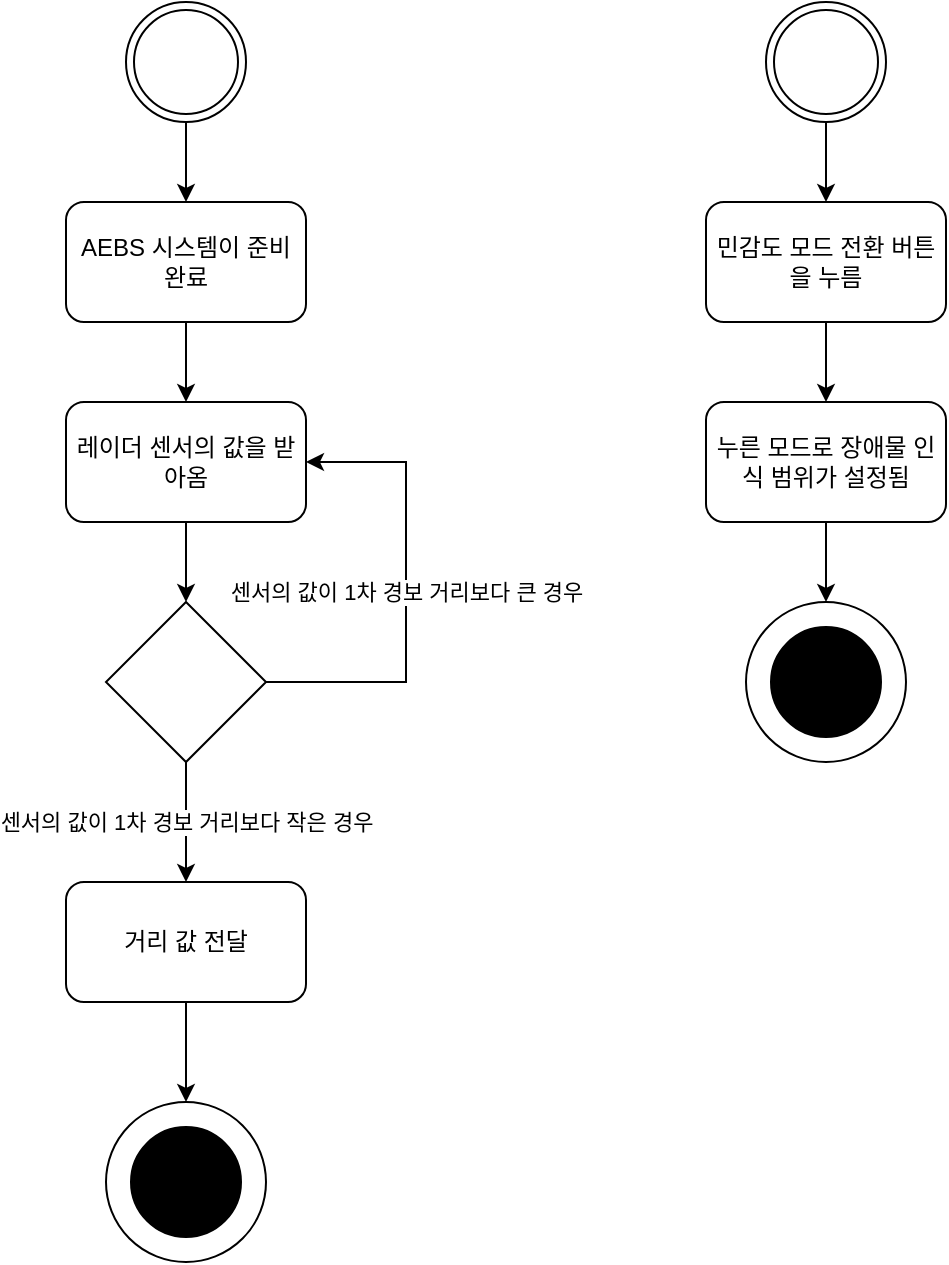 <mxfile version="15.5.8" type="github">
  <diagram id="C5RBs43oDa-KdzZeNtuy" name="Page-1">
    <mxGraphModel dx="893" dy="555" grid="1" gridSize="10" guides="1" tooltips="1" connect="1" arrows="1" fold="1" page="1" pageScale="1" pageWidth="827" pageHeight="1169" math="0" shadow="0">
      <root>
        <mxCell id="WIyWlLk6GJQsqaUBKTNV-0" />
        <mxCell id="WIyWlLk6GJQsqaUBKTNV-1" parent="WIyWlLk6GJQsqaUBKTNV-0" />
        <mxCell id="M6CRa6C9gS7eQd0ybPrr-2" style="edgeStyle=orthogonalEdgeStyle;rounded=0;orthogonalLoop=1;jettySize=auto;html=1;" parent="WIyWlLk6GJQsqaUBKTNV-1" source="M6CRa6C9gS7eQd0ybPrr-0" target="M6CRa6C9gS7eQd0ybPrr-1" edge="1">
          <mxGeometry relative="1" as="geometry" />
        </mxCell>
        <mxCell id="M6CRa6C9gS7eQd0ybPrr-0" value="" style="ellipse;shape=doubleEllipse;whiteSpace=wrap;html=1;aspect=fixed;" parent="WIyWlLk6GJQsqaUBKTNV-1" vertex="1">
          <mxGeometry x="400" y="60" width="60" height="60" as="geometry" />
        </mxCell>
        <mxCell id="M6CRa6C9gS7eQd0ybPrr-6" style="edgeStyle=orthogonalEdgeStyle;rounded=0;orthogonalLoop=1;jettySize=auto;html=1;" parent="WIyWlLk6GJQsqaUBKTNV-1" source="M6CRa6C9gS7eQd0ybPrr-1" target="M6CRa6C9gS7eQd0ybPrr-3" edge="1">
          <mxGeometry relative="1" as="geometry" />
        </mxCell>
        <mxCell id="M6CRa6C9gS7eQd0ybPrr-1" value="AEBS 시스템이 준비 완료" style="rounded=1;whiteSpace=wrap;html=1;" parent="WIyWlLk6GJQsqaUBKTNV-1" vertex="1">
          <mxGeometry x="370" y="160" width="120" height="60" as="geometry" />
        </mxCell>
        <mxCell id="M6CRa6C9gS7eQd0ybPrr-8" style="edgeStyle=orthogonalEdgeStyle;rounded=0;orthogonalLoop=1;jettySize=auto;html=1;" parent="WIyWlLk6GJQsqaUBKTNV-1" source="M6CRa6C9gS7eQd0ybPrr-3" target="M6CRa6C9gS7eQd0ybPrr-7" edge="1">
          <mxGeometry relative="1" as="geometry" />
        </mxCell>
        <mxCell id="M6CRa6C9gS7eQd0ybPrr-3" value="레이더 센서의 값을 받아옴" style="rounded=1;whiteSpace=wrap;html=1;" parent="WIyWlLk6GJQsqaUBKTNV-1" vertex="1">
          <mxGeometry x="370" y="260" width="120" height="60" as="geometry" />
        </mxCell>
        <mxCell id="M6CRa6C9gS7eQd0ybPrr-20" value="센서의 값이 1차 경보 거리보다 작은 경우" style="edgeStyle=orthogonalEdgeStyle;rounded=0;orthogonalLoop=1;jettySize=auto;html=1;" parent="WIyWlLk6GJQsqaUBKTNV-1" source="M6CRa6C9gS7eQd0ybPrr-7" target="M6CRa6C9gS7eQd0ybPrr-26" edge="1">
          <mxGeometry relative="1" as="geometry">
            <mxPoint x="430" y="770" as="targetPoint" />
            <Array as="points" />
          </mxGeometry>
        </mxCell>
        <mxCell id="M6CRa6C9gS7eQd0ybPrr-25" value="센서의 값이 1차 경보 거리보다 큰 경우" style="edgeStyle=orthogonalEdgeStyle;rounded=0;orthogonalLoop=1;jettySize=auto;html=1;entryX=1;entryY=0.5;entryDx=0;entryDy=0;" parent="WIyWlLk6GJQsqaUBKTNV-1" source="M6CRa6C9gS7eQd0ybPrr-7" target="M6CRa6C9gS7eQd0ybPrr-3" edge="1">
          <mxGeometry relative="1" as="geometry">
            <Array as="points">
              <mxPoint x="540" y="400" />
              <mxPoint x="540" y="290" />
            </Array>
          </mxGeometry>
        </mxCell>
        <mxCell id="M6CRa6C9gS7eQd0ybPrr-7" value="" style="rhombus;whiteSpace=wrap;html=1;" parent="WIyWlLk6GJQsqaUBKTNV-1" vertex="1">
          <mxGeometry x="390" y="360" width="80" height="80" as="geometry" />
        </mxCell>
        <mxCell id="M6CRa6C9gS7eQd0ybPrr-11" style="edgeStyle=orthogonalEdgeStyle;rounded=0;orthogonalLoop=1;jettySize=auto;html=1;" parent="WIyWlLk6GJQsqaUBKTNV-1" source="M6CRa6C9gS7eQd0ybPrr-12" target="M6CRa6C9gS7eQd0ybPrr-14" edge="1">
          <mxGeometry relative="1" as="geometry" />
        </mxCell>
        <mxCell id="M6CRa6C9gS7eQd0ybPrr-12" value="" style="ellipse;shape=doubleEllipse;whiteSpace=wrap;html=1;aspect=fixed;" parent="WIyWlLk6GJQsqaUBKTNV-1" vertex="1">
          <mxGeometry x="720" y="60" width="60" height="60" as="geometry" />
        </mxCell>
        <mxCell id="M6CRa6C9gS7eQd0ybPrr-13" style="edgeStyle=orthogonalEdgeStyle;rounded=0;orthogonalLoop=1;jettySize=auto;html=1;" parent="WIyWlLk6GJQsqaUBKTNV-1" source="M6CRa6C9gS7eQd0ybPrr-14" target="M6CRa6C9gS7eQd0ybPrr-16" edge="1">
          <mxGeometry relative="1" as="geometry" />
        </mxCell>
        <mxCell id="M6CRa6C9gS7eQd0ybPrr-14" value="민감도 모드 전환 버튼을 누름" style="rounded=1;whiteSpace=wrap;html=1;" parent="WIyWlLk6GJQsqaUBKTNV-1" vertex="1">
          <mxGeometry x="690" y="160" width="120" height="60" as="geometry" />
        </mxCell>
        <mxCell id="M6CRa6C9gS7eQd0ybPrr-38" style="edgeStyle=orthogonalEdgeStyle;rounded=0;orthogonalLoop=1;jettySize=auto;html=1;entryX=0.5;entryY=0;entryDx=0;entryDy=0;" parent="WIyWlLk6GJQsqaUBKTNV-1" source="M6CRa6C9gS7eQd0ybPrr-16" target="M6CRa6C9gS7eQd0ybPrr-37" edge="1">
          <mxGeometry relative="1" as="geometry" />
        </mxCell>
        <mxCell id="M6CRa6C9gS7eQd0ybPrr-16" value="누른 모드로 장애물 인식 범위가 설정됨" style="rounded=1;whiteSpace=wrap;html=1;" parent="WIyWlLk6GJQsqaUBKTNV-1" vertex="1">
          <mxGeometry x="690" y="260" width="120" height="60" as="geometry" />
        </mxCell>
        <mxCell id="M6CRa6C9gS7eQd0ybPrr-36" style="edgeStyle=orthogonalEdgeStyle;rounded=0;orthogonalLoop=1;jettySize=auto;html=1;" parent="WIyWlLk6GJQsqaUBKTNV-1" source="M6CRa6C9gS7eQd0ybPrr-26" target="M6CRa6C9gS7eQd0ybPrr-39" edge="1">
          <mxGeometry relative="1" as="geometry">
            <mxPoint x="430" y="600" as="targetPoint" />
          </mxGeometry>
        </mxCell>
        <mxCell id="M6CRa6C9gS7eQd0ybPrr-26" value="거리 값 전달" style="rounded=1;whiteSpace=wrap;html=1;" parent="WIyWlLk6GJQsqaUBKTNV-1" vertex="1">
          <mxGeometry x="370" y="500" width="120" height="60" as="geometry" />
        </mxCell>
        <mxCell id="M6CRa6C9gS7eQd0ybPrr-37" value="" style="ellipse;whiteSpace=wrap;html=1;aspect=fixed;fillColor=#FFFFFF;" parent="WIyWlLk6GJQsqaUBKTNV-1" vertex="1">
          <mxGeometry x="710" y="360" width="80" height="80" as="geometry" />
        </mxCell>
        <mxCell id="M6CRa6C9gS7eQd0ybPrr-32" value="" style="ellipse;whiteSpace=wrap;html=1;aspect=fixed;fillColor=#000000;" parent="WIyWlLk6GJQsqaUBKTNV-1" vertex="1">
          <mxGeometry x="722.5" y="372.5" width="55" height="55" as="geometry" />
        </mxCell>
        <mxCell id="M6CRa6C9gS7eQd0ybPrr-39" value="" style="ellipse;whiteSpace=wrap;html=1;aspect=fixed;fillColor=#FFFFFF;" parent="WIyWlLk6GJQsqaUBKTNV-1" vertex="1">
          <mxGeometry x="390" y="610" width="80" height="80" as="geometry" />
        </mxCell>
        <mxCell id="M6CRa6C9gS7eQd0ybPrr-40" value="" style="ellipse;whiteSpace=wrap;html=1;aspect=fixed;fillColor=#000000;" parent="WIyWlLk6GJQsqaUBKTNV-1" vertex="1">
          <mxGeometry x="402.5" y="622.5" width="55" height="55" as="geometry" />
        </mxCell>
      </root>
    </mxGraphModel>
  </diagram>
</mxfile>
